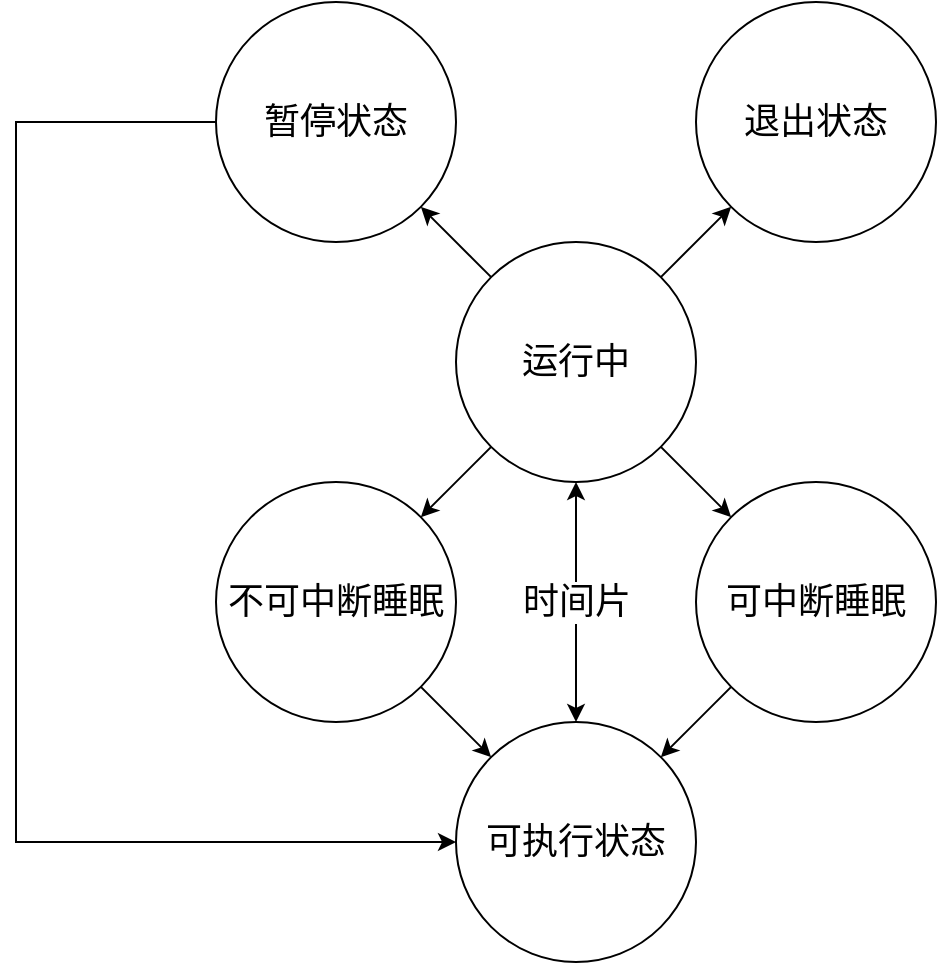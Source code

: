 <mxfile version="15.3.5" type="device"><diagram id="o0xx3PSp1yuJT7v62l7K" name="第 1 页"><mxGraphModel dx="1088" dy="968" grid="1" gridSize="10" guides="1" tooltips="1" connect="1" arrows="1" fold="1" page="1" pageScale="1" pageWidth="827" pageHeight="1169" math="0" shadow="0"><root><mxCell id="0"/><mxCell id="1" parent="0"/><mxCell id="YRDWSE3Ql-7QIp9EHhl6-7" value="时间片" style="edgeStyle=none;curved=1;rounded=0;orthogonalLoop=1;jettySize=auto;html=1;entryX=0.5;entryY=1;entryDx=0;entryDy=0;fontSize=18;endArrow=classic;sourcePerimeterSpacing=8;targetPerimeterSpacing=8;endFill=1;exitX=0.5;exitY=0;exitDx=0;exitDy=0;startArrow=classic;startFill=1;" edge="1" parent="1" source="YRDWSE3Ql-7QIp9EHhl6-1" target="YRDWSE3Ql-7QIp9EHhl6-6"><mxGeometry relative="1" as="geometry"/></mxCell><mxCell id="YRDWSE3Ql-7QIp9EHhl6-1" value="可执行状态" style="ellipse;whiteSpace=wrap;html=1;hachureGap=4;pointerEvents=0;fontSize=18;" vertex="1" parent="1"><mxGeometry x="280" y="360" width="120" height="120" as="geometry"/></mxCell><mxCell id="YRDWSE3Ql-7QIp9EHhl6-10" style="edgeStyle=none;curved=1;rounded=0;orthogonalLoop=1;jettySize=auto;html=1;exitX=0;exitY=1;exitDx=0;exitDy=0;entryX=1;entryY=0;entryDx=0;entryDy=0;fontSize=18;startArrow=none;startFill=0;endArrow=classic;endFill=1;sourcePerimeterSpacing=8;targetPerimeterSpacing=8;" edge="1" parent="1" source="YRDWSE3Ql-7QIp9EHhl6-2" target="YRDWSE3Ql-7QIp9EHhl6-1"><mxGeometry relative="1" as="geometry"/></mxCell><mxCell id="YRDWSE3Ql-7QIp9EHhl6-2" value="可中断睡眠" style="ellipse;whiteSpace=wrap;html=1;hachureGap=4;pointerEvents=0;fontSize=18;" vertex="1" parent="1"><mxGeometry x="400" y="240" width="120" height="120" as="geometry"/></mxCell><mxCell id="YRDWSE3Ql-7QIp9EHhl6-11" style="edgeStyle=none;curved=1;rounded=0;orthogonalLoop=1;jettySize=auto;html=1;exitX=1;exitY=1;exitDx=0;exitDy=0;entryX=0;entryY=0;entryDx=0;entryDy=0;fontSize=18;startArrow=none;startFill=0;endArrow=classic;endFill=1;sourcePerimeterSpacing=8;targetPerimeterSpacing=8;" edge="1" parent="1" source="YRDWSE3Ql-7QIp9EHhl6-3" target="YRDWSE3Ql-7QIp9EHhl6-1"><mxGeometry relative="1" as="geometry"/></mxCell><mxCell id="YRDWSE3Ql-7QIp9EHhl6-3" value="不可中断睡眠" style="ellipse;whiteSpace=wrap;html=1;hachureGap=4;pointerEvents=0;fontSize=18;" vertex="1" parent="1"><mxGeometry x="160" y="240" width="120" height="120" as="geometry"/></mxCell><mxCell id="YRDWSE3Ql-7QIp9EHhl6-14" style="edgeStyle=elbowEdgeStyle;rounded=0;orthogonalLoop=1;jettySize=auto;html=1;exitX=0;exitY=0.5;exitDx=0;exitDy=0;entryX=0;entryY=0.5;entryDx=0;entryDy=0;fontSize=18;startArrow=none;startFill=0;endArrow=classic;endFill=1;sourcePerimeterSpacing=8;targetPerimeterSpacing=8;" edge="1" parent="1" source="YRDWSE3Ql-7QIp9EHhl6-4" target="YRDWSE3Ql-7QIp9EHhl6-1"><mxGeometry relative="1" as="geometry"><Array as="points"><mxPoint x="60" y="240"/></Array></mxGeometry></mxCell><mxCell id="YRDWSE3Ql-7QIp9EHhl6-4" value="暂停状态" style="ellipse;whiteSpace=wrap;html=1;hachureGap=4;pointerEvents=0;fontSize=18;" vertex="1" parent="1"><mxGeometry x="160" width="120" height="120" as="geometry"/></mxCell><mxCell id="YRDWSE3Ql-7QIp9EHhl6-5" value="退出状态" style="ellipse;whiteSpace=wrap;html=1;hachureGap=4;pointerEvents=0;fontSize=18;" vertex="1" parent="1"><mxGeometry x="400" width="120" height="120" as="geometry"/></mxCell><mxCell id="YRDWSE3Ql-7QIp9EHhl6-8" style="edgeStyle=none;curved=1;rounded=0;orthogonalLoop=1;jettySize=auto;html=1;exitX=0;exitY=1;exitDx=0;exitDy=0;entryX=1;entryY=0;entryDx=0;entryDy=0;fontSize=18;startArrow=none;startFill=0;endArrow=classic;endFill=1;sourcePerimeterSpacing=8;targetPerimeterSpacing=8;" edge="1" parent="1" source="YRDWSE3Ql-7QIp9EHhl6-6" target="YRDWSE3Ql-7QIp9EHhl6-3"><mxGeometry relative="1" as="geometry"/></mxCell><mxCell id="YRDWSE3Ql-7QIp9EHhl6-9" style="edgeStyle=none;curved=1;rounded=0;orthogonalLoop=1;jettySize=auto;html=1;exitX=1;exitY=1;exitDx=0;exitDy=0;entryX=0;entryY=0;entryDx=0;entryDy=0;fontSize=18;startArrow=none;startFill=0;endArrow=classic;endFill=1;sourcePerimeterSpacing=8;targetPerimeterSpacing=8;" edge="1" parent="1" source="YRDWSE3Ql-7QIp9EHhl6-6" target="YRDWSE3Ql-7QIp9EHhl6-2"><mxGeometry relative="1" as="geometry"/></mxCell><mxCell id="YRDWSE3Ql-7QIp9EHhl6-12" style="edgeStyle=none;curved=1;rounded=0;orthogonalLoop=1;jettySize=auto;html=1;exitX=0;exitY=0;exitDx=0;exitDy=0;entryX=1;entryY=1;entryDx=0;entryDy=0;fontSize=18;startArrow=none;startFill=0;endArrow=classic;endFill=1;sourcePerimeterSpacing=8;targetPerimeterSpacing=8;" edge="1" parent="1" source="YRDWSE3Ql-7QIp9EHhl6-6" target="YRDWSE3Ql-7QIp9EHhl6-4"><mxGeometry relative="1" as="geometry"/></mxCell><mxCell id="YRDWSE3Ql-7QIp9EHhl6-13" style="edgeStyle=none;curved=1;rounded=0;orthogonalLoop=1;jettySize=auto;html=1;exitX=1;exitY=0;exitDx=0;exitDy=0;entryX=0;entryY=1;entryDx=0;entryDy=0;fontSize=18;startArrow=none;startFill=0;endArrow=classic;endFill=1;sourcePerimeterSpacing=8;targetPerimeterSpacing=8;" edge="1" parent="1" source="YRDWSE3Ql-7QIp9EHhl6-6" target="YRDWSE3Ql-7QIp9EHhl6-5"><mxGeometry relative="1" as="geometry"/></mxCell><mxCell id="YRDWSE3Ql-7QIp9EHhl6-6" value="运行中" style="ellipse;whiteSpace=wrap;html=1;hachureGap=4;pointerEvents=0;fontSize=18;" vertex="1" parent="1"><mxGeometry x="280" y="120" width="120" height="120" as="geometry"/></mxCell></root></mxGraphModel></diagram></mxfile>